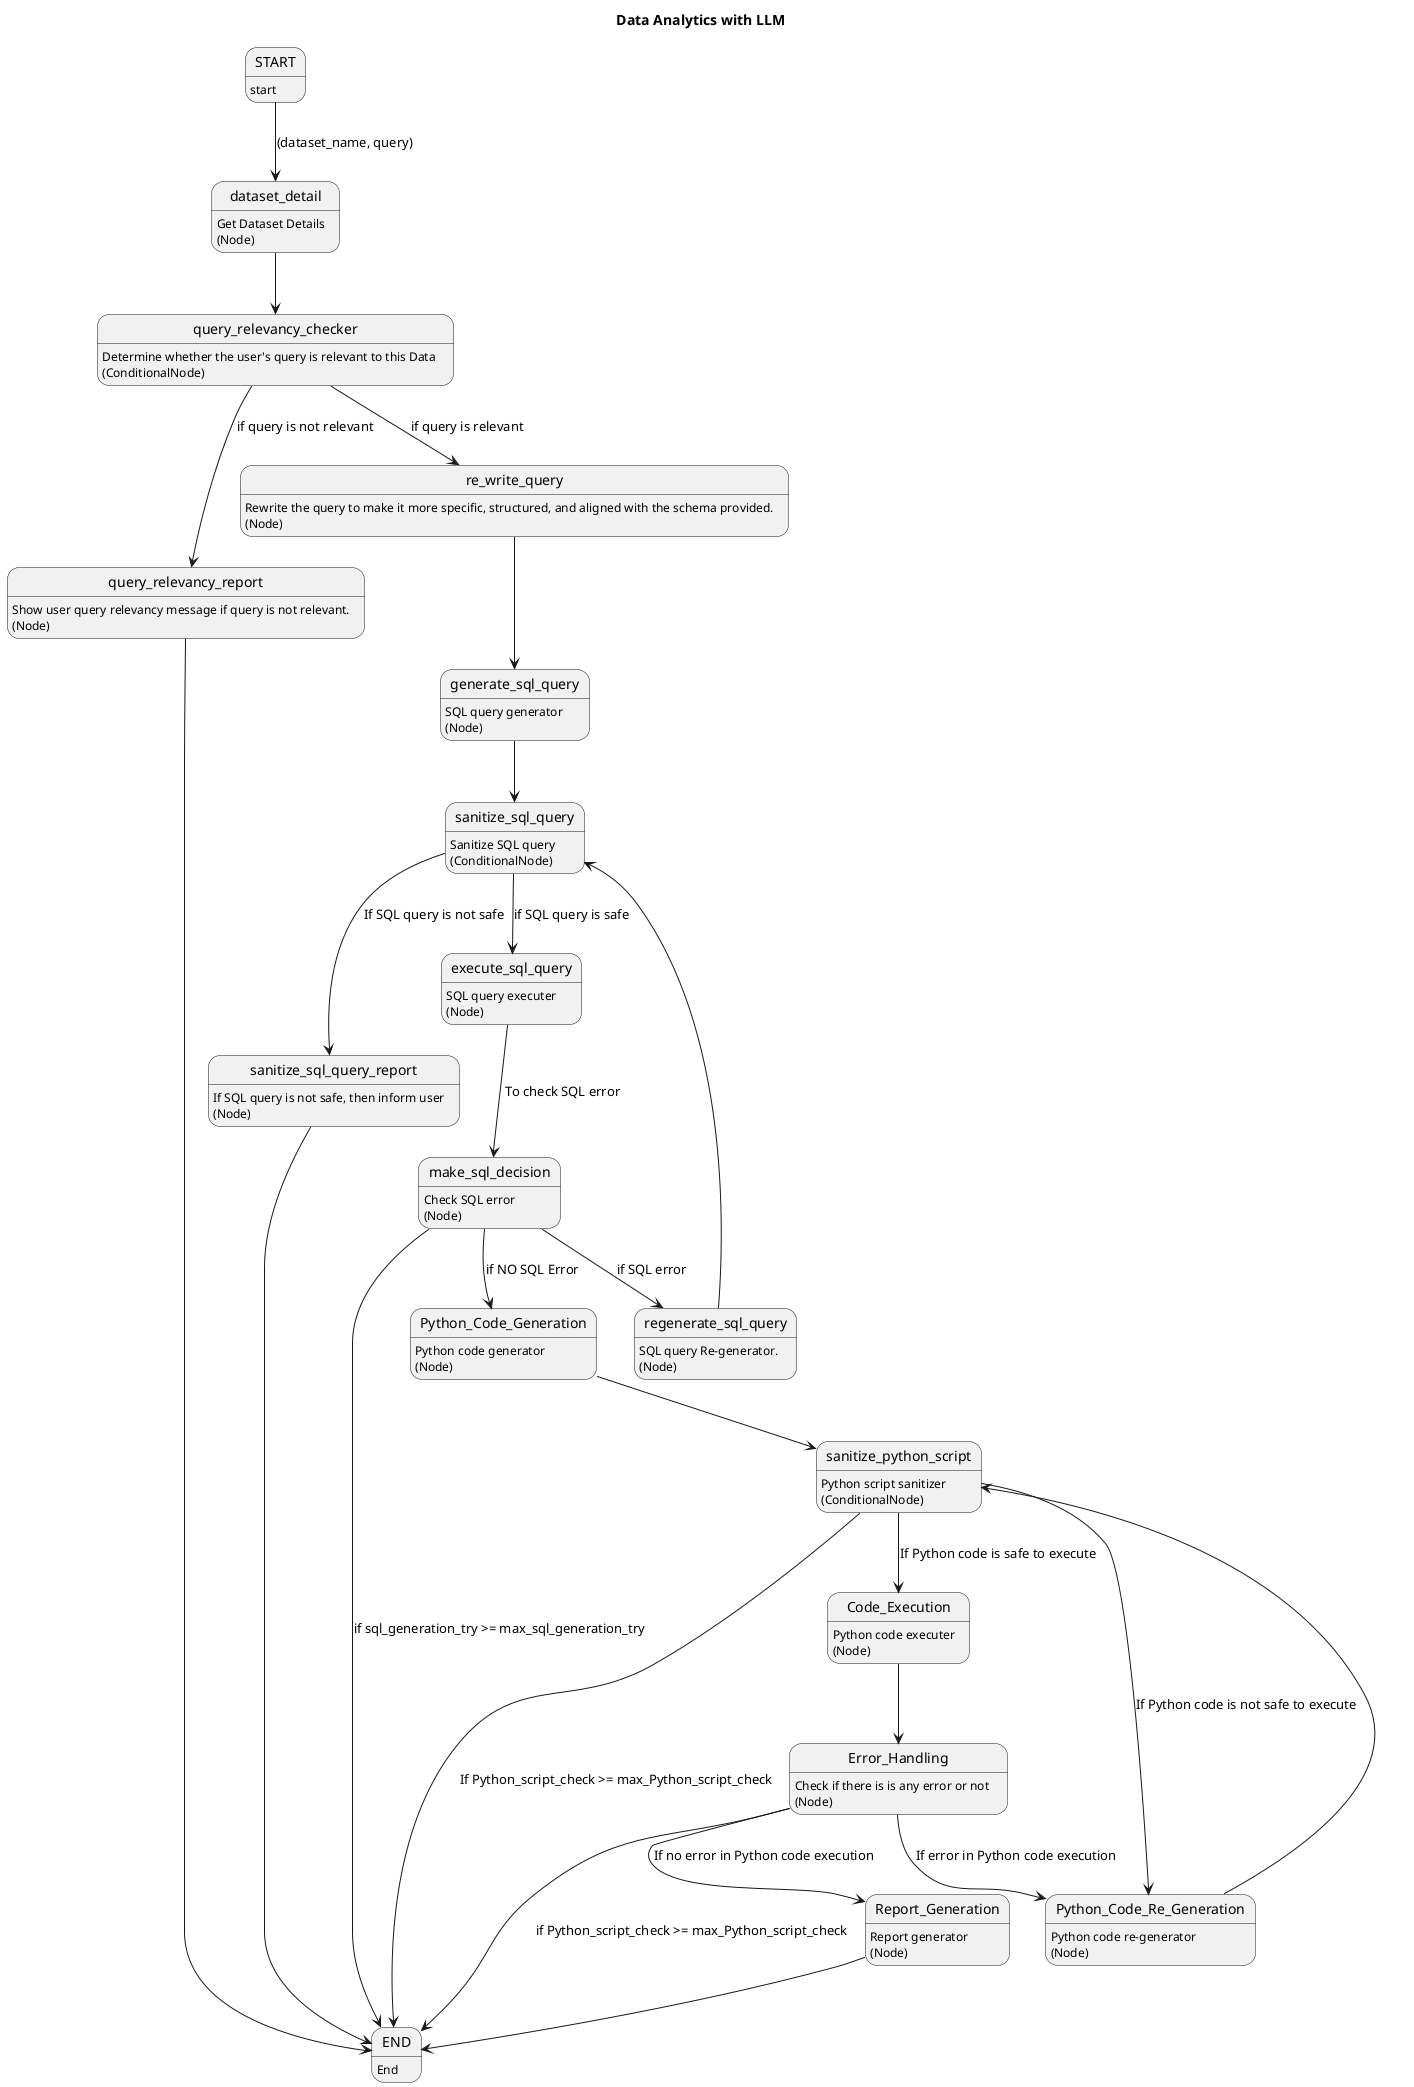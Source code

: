 @startuml Data Analysis

    title       Data Analytics with LLM

    !define RectangleNode(x) class x << (R,#ADD1B2) >>
    !define DiamondNode(x) class x << (D,#ADD1B2) >>

    START: start
    dataset_detail : Get Dataset Details\n(Node)
    query_relevancy_checker : Determine whether the user's query is relevant to this Data \n(ConditionalNode)
    query_relevancy_report : Show user query relevancy message if query is not relevant.\n(Node)
    re_write_query : Rewrite the query to make it more specific, structured, and aligned with the schema provided.\n(Node)
    generate_sql_query : SQL query generator\n(Node)
    sanitize_sql_query : Sanitize SQL query\n(ConditionalNode)
    sanitize_sql_query_report: If SQL query is not safe, then inform user\n(Node)
    execute_sql_query : SQL query executer\n(Node)
    make_sql_decision : Check SQL error\n(Node)
    regenerate_sql_query : SQL query Re-generator.\n(Node)
    Python_Code_Generation : Python code generator\n(Node)
    sanitize_python_script : Python script sanitizer\n(ConditionalNode)
    Code_Execution : Python code executer\n(Node)
    Python_Code_Re_Generation : Python code re-generator\n(Node)
    Error_Handling : Check if there is is any error or not \n(Node)
    Report_Generation : Report generator\n(Node)
    END: End


    START --> dataset_detail: (dataset_name, query)
    dataset_detail --> query_relevancy_checker

    query_relevancy_checker --> query_relevancy_report: if query is not relevant
    query_relevancy_checker --> re_write_query: if query is relevant

    re_write_query --> generate_sql_query

    generate_sql_query --> sanitize_sql_query

    sanitize_sql_query --> execute_sql_query: if SQL query is safe
    sanitize_sql_query --> sanitize_sql_query_report: If SQL query is not safe

    execute_sql_query --> make_sql_decision: To check SQL error
    make_sql_decision --> Python_Code_Generation: if NO SQL Error
    make_sql_decision --> regenerate_sql_query: if SQL error
    make_sql_decision --> END: if sql_generation_try >= max_sql_generation_try

    regenerate_sql_query --> sanitize_sql_query

    Python_Code_Generation --> sanitize_python_script

    sanitize_python_script--> Code_Execution: If Python code is safe to execute
    sanitize_python_script--> Python_Code_Re_Generation : If Python code is not safe to execute
    sanitize_python_script--> END: If Python_script_check >= max_Python_script_check

    Code_Execution --> Error_Handling 
    Error_Handling --> Report_Generation : If no error in Python code execution
    Error_Handling --> Python_Code_Re_Generation : If error in Python code execution
    Error_Handling --> END: if Python_script_check >= max_Python_script_check
    
    Python_Code_Re_Generation --> sanitize_python_script

    query_relevancy_report --> END
    sanitize_sql_query_report --> END
    Report_Generation --> END

@enduml
